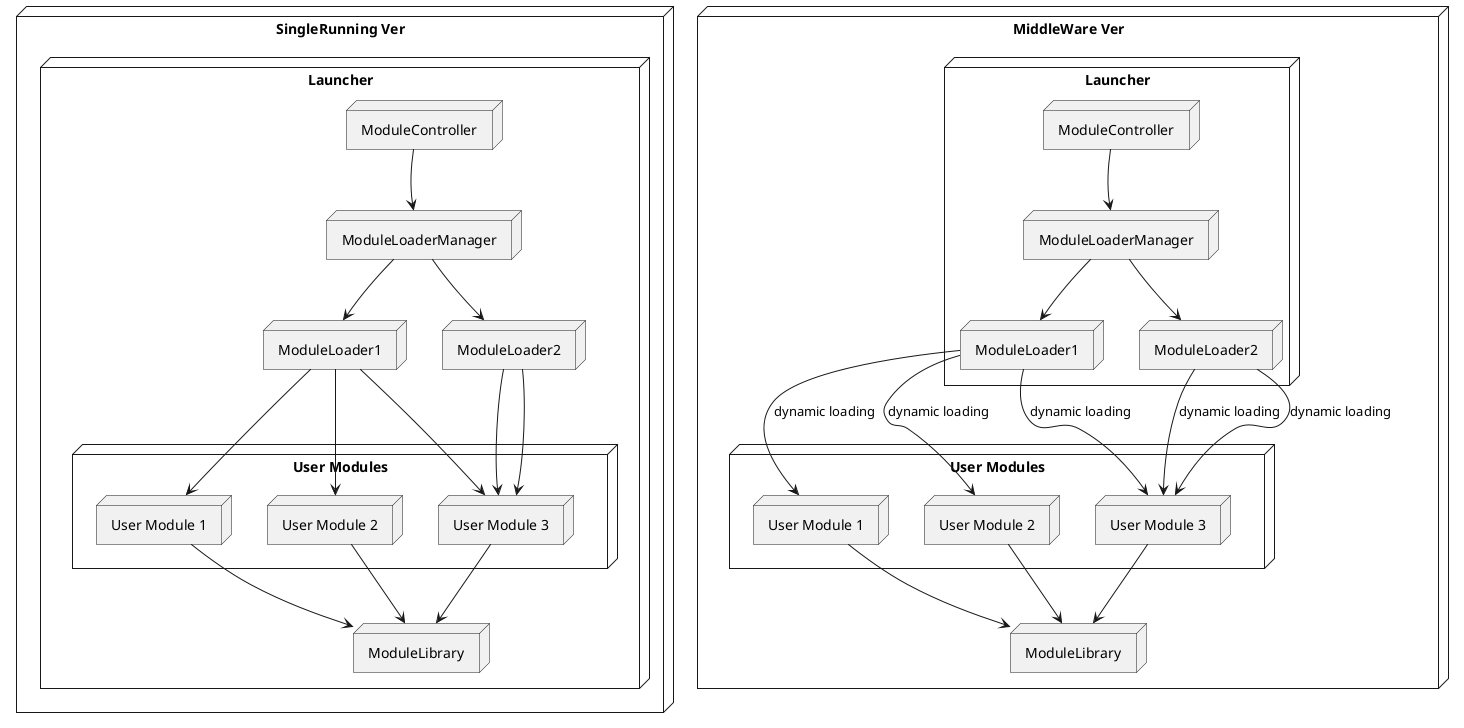 @startuml Module Hierarchy v0.0.1
' left to right direction

node "SingleRunning Ver" {
  node "Launcher" as singleLauncherVer {

    node "ModuleLibrary" as module

    node "User Modules" as uModule {
      node "User Module 1" as uModule1
      node "User Module 2" as uModule2
      node "User Module 3" as uModule3
    }

    node "ModuleLoader1" as moduleLoader1
    node "ModuleLoader2" as moduleLoader2
    node "ModuleLoaderManager" as moduleLoaderManager
    node "ModuleController" as moduleController

    moduleController -[hidden]- moduleLoaderManager
    moduleLoaderManager -[hidden]- moduleLoader1
    moduleLoaderManager -[hidden]- moduleLoader2
    moduleLoader1 -[hidden]- uModule
    moduleLoader2 -[hidden]- uModule
    uModule -[hidden]- module

    uModule1 -> module
    uModule2 -> module
    uModule3 -> module

    moduleLoader1 -> uModule1
    moduleLoader1 -> uModule2
    moduleLoader1 -> uModule3
    moduleLoader2 -> uModule3
    moduleLoader2 -> uModule3

    moduleLoaderManager -> moduleLoader1
    moduleLoaderManager -> moduleLoader2

    moduleController -> moduleLoaderManager
  }
}

node "MiddleWare Ver" {

  node "User Modules" as uModule_2 {
    node "User Module 1" as uModule1_2
    node "User Module 2" as uModule2_2
    node "User Module 3" as uModule3_2
  }

  node "ModuleLibrary" as module_2
  
  node "Launcher" as middleWareLauncherVer {
    node "ModuleLoader1" as moduleLoader1_2
    node "ModuleLoader2" as moduleLoader2_2
    node "ModuleLoaderManager" as moduleLoaderManager_2
    node "ModuleController" as moduleController_2

    moduleController_2 -[hidden]- moduleLoaderManager_2
    moduleLoaderManager_2 -[hidden]- moduleLoader1_2
    moduleLoaderManager_2 -[hidden]- moduleLoader2_2
    moduleLoader1_2 -[hidden]- uModule_2
    moduleLoader2_2 -[hidden]- uModule_2
    uModule_2 -[hidden]- module_2

    uModule1_2 -> module_2
    uModule2_2 -> module_2
    uModule3_2 -> module_2

    moduleLoader1_2 -> uModule1_2 : dynamic loading
    moduleLoader1_2 -> uModule2_2 : dynamic loading
    moduleLoader1_2 -> uModule3_2 : dynamic loading
    moduleLoader2_2 -> uModule3_2 : dynamic loading
    moduleLoader2_2 -> uModule3_2 : dynamic loading

    moduleLoaderManager_2 -> moduleLoader1_2
    moduleLoaderManager_2 -> moduleLoader2_2

    moduleController_2 -> moduleLoaderManager_2
  }


}

@enduml